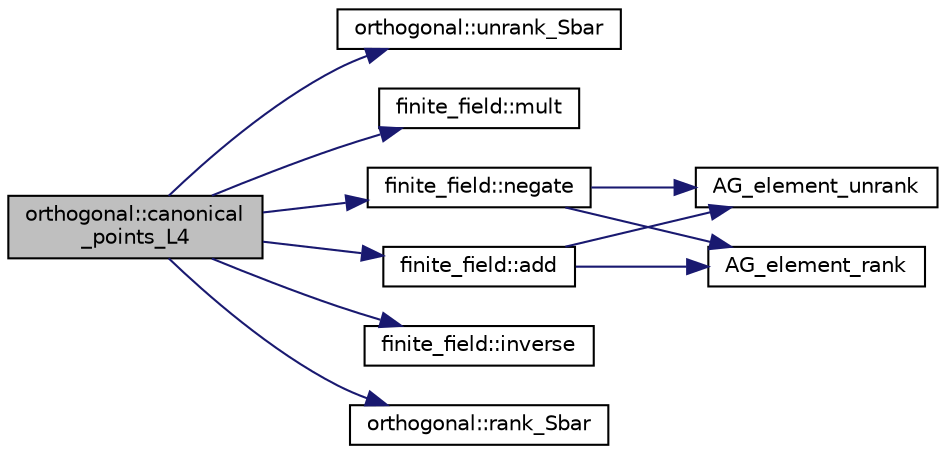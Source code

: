digraph "orthogonal::canonical_points_L4"
{
  edge [fontname="Helvetica",fontsize="10",labelfontname="Helvetica",labelfontsize="10"];
  node [fontname="Helvetica",fontsize="10",shape=record];
  rankdir="LR";
  Node989 [label="orthogonal::canonical\l_points_L4",height=0.2,width=0.4,color="black", fillcolor="grey75", style="filled", fontcolor="black"];
  Node989 -> Node990 [color="midnightblue",fontsize="10",style="solid",fontname="Helvetica"];
  Node990 [label="orthogonal::unrank_Sbar",height=0.2,width=0.4,color="black", fillcolor="white", style="filled",URL="$d7/daa/classorthogonal.html#af5dc4e991f79be6bfdce4325648e037a"];
  Node989 -> Node991 [color="midnightblue",fontsize="10",style="solid",fontname="Helvetica"];
  Node991 [label="finite_field::mult",height=0.2,width=0.4,color="black", fillcolor="white", style="filled",URL="$df/d5a/classfinite__field.html#a24fb5917aa6d4d656fd855b7f44a13b0"];
  Node989 -> Node992 [color="midnightblue",fontsize="10",style="solid",fontname="Helvetica"];
  Node992 [label="finite_field::negate",height=0.2,width=0.4,color="black", fillcolor="white", style="filled",URL="$df/d5a/classfinite__field.html#aa9d798298f25d4a9262b5bc5f1733e31"];
  Node992 -> Node993 [color="midnightblue",fontsize="10",style="solid",fontname="Helvetica"];
  Node993 [label="AG_element_unrank",height=0.2,width=0.4,color="black", fillcolor="white", style="filled",URL="$d4/d67/geometry_8h.html#a4a33b86c87b2879b97cfa1327abe2885"];
  Node992 -> Node994 [color="midnightblue",fontsize="10",style="solid",fontname="Helvetica"];
  Node994 [label="AG_element_rank",height=0.2,width=0.4,color="black", fillcolor="white", style="filled",URL="$d4/d67/geometry_8h.html#ab2ac908d07dd8038fd996e26bdc75c17"];
  Node989 -> Node995 [color="midnightblue",fontsize="10",style="solid",fontname="Helvetica"];
  Node995 [label="finite_field::inverse",height=0.2,width=0.4,color="black", fillcolor="white", style="filled",URL="$df/d5a/classfinite__field.html#a69f2a12c01e70b7ce2d115c5221c9cdd"];
  Node989 -> Node996 [color="midnightblue",fontsize="10",style="solid",fontname="Helvetica"];
  Node996 [label="finite_field::add",height=0.2,width=0.4,color="black", fillcolor="white", style="filled",URL="$df/d5a/classfinite__field.html#a8f12328a27500f3c7be0c849ebbc9d14"];
  Node996 -> Node993 [color="midnightblue",fontsize="10",style="solid",fontname="Helvetica"];
  Node996 -> Node994 [color="midnightblue",fontsize="10",style="solid",fontname="Helvetica"];
  Node989 -> Node997 [color="midnightblue",fontsize="10",style="solid",fontname="Helvetica"];
  Node997 [label="orthogonal::rank_Sbar",height=0.2,width=0.4,color="black", fillcolor="white", style="filled",URL="$d7/daa/classorthogonal.html#aea0a2cc174275eea357b9a68f277e970"];
}
